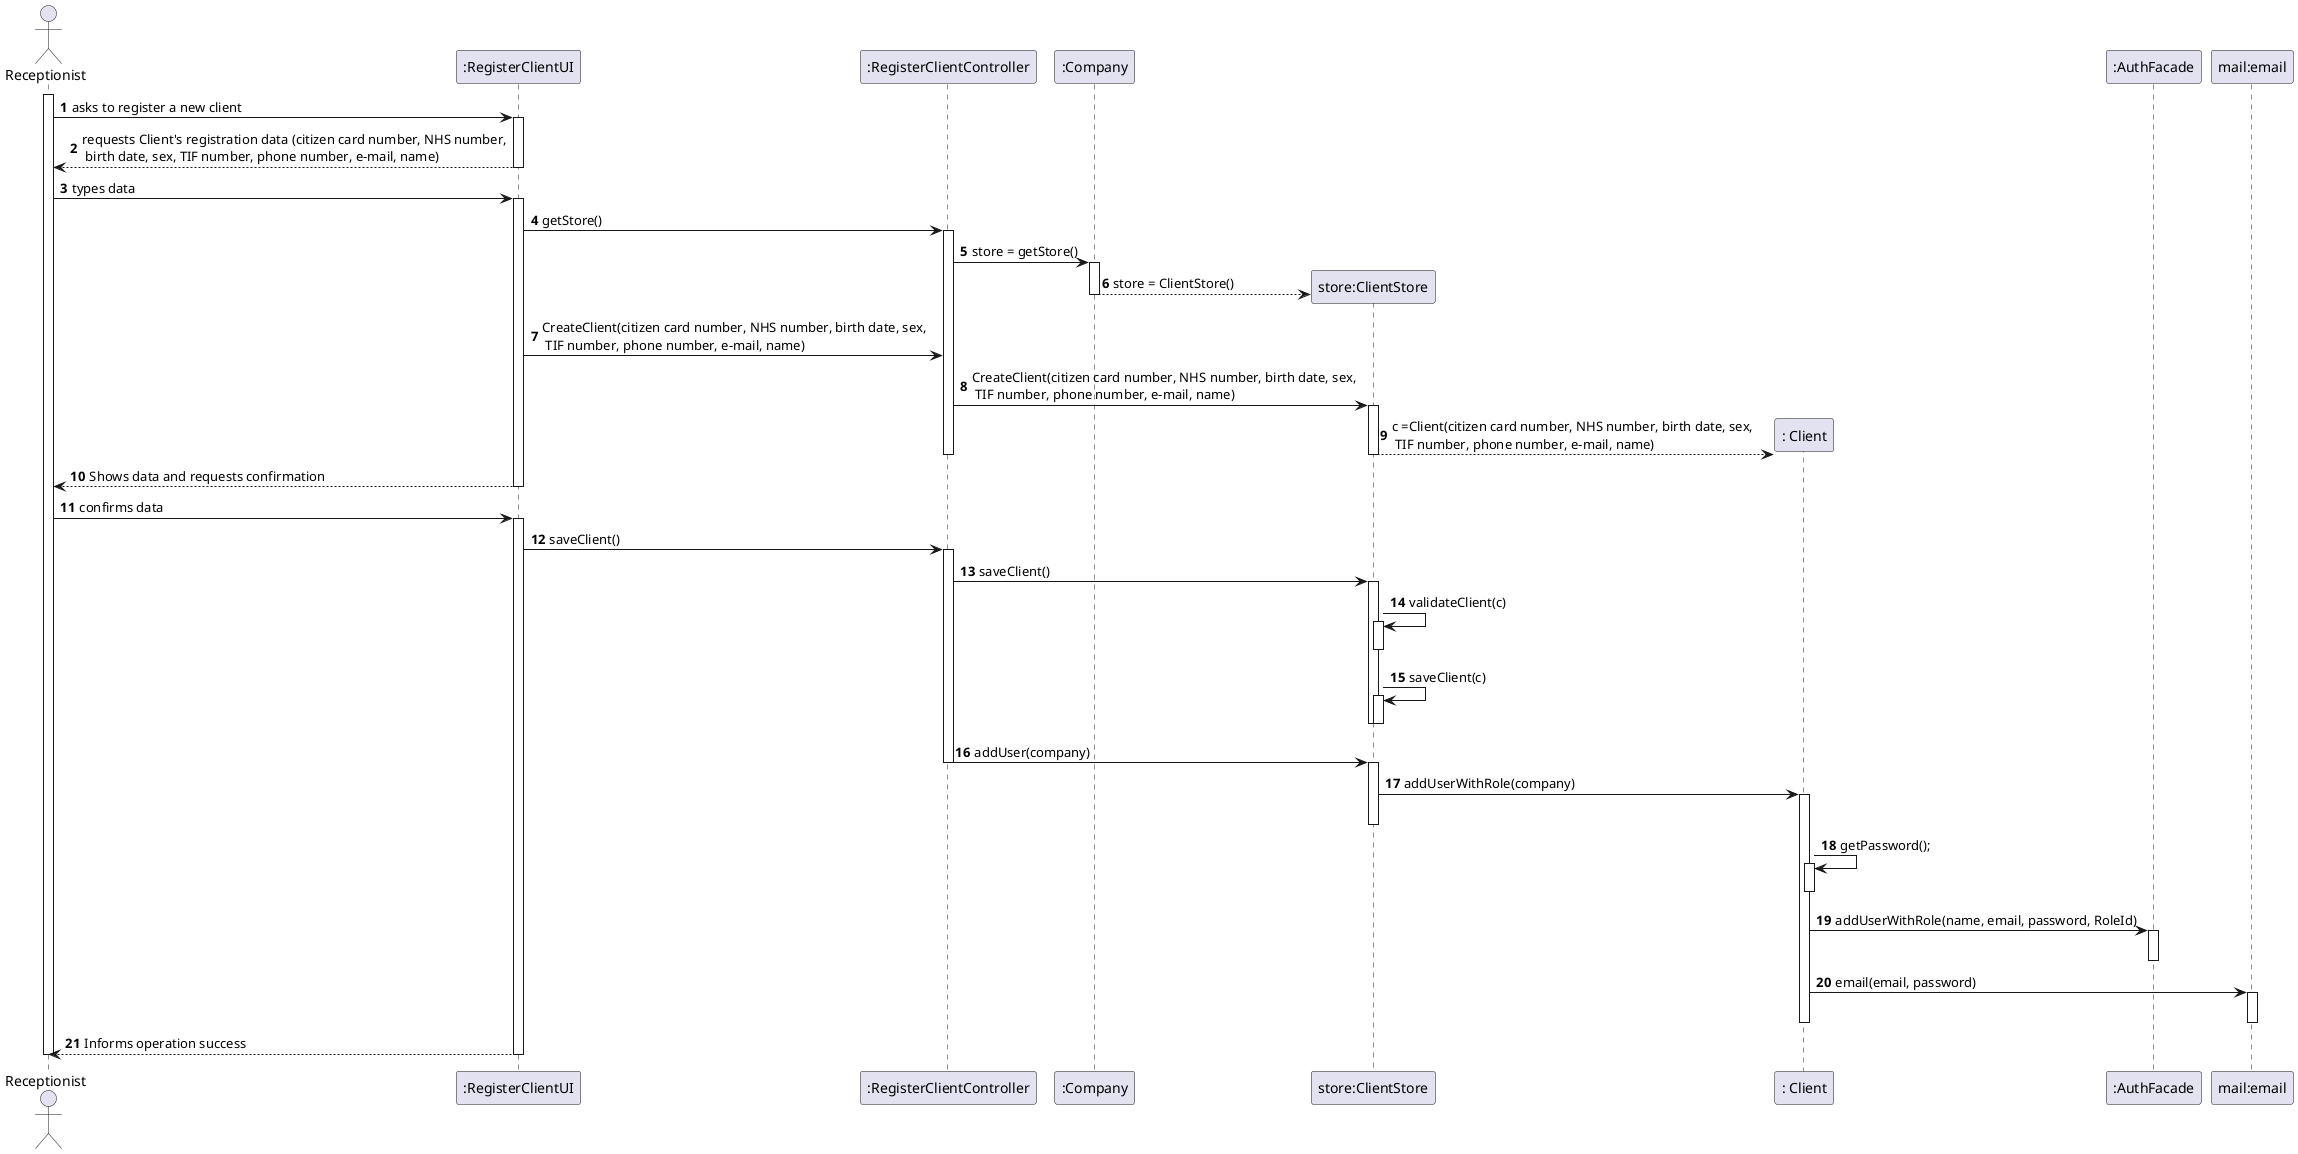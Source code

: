 @startuml
autonumber

actor Receptionist as R
participant ":RegisterClientUI" as UI
participant ":RegisterClientController" as CTRL
participant ":Company" as COMPANY
participant "store:ClientStore" as S
participant ": Client" as C
participant ":AuthFacade" as AUTH
participant "mail:email" as mail

activate R
R -> UI: asks to register a new client
activate UI


UI --> R: requests Client's registration data (citizen card number, NHS number,\n birth date, sex, TIF number, phone number, e-mail, name)

deactivate UI
R -> UI: types data
activate UI
UI -> CTRL : getStore()
activate CTRL
CTRL -> COMPANY: store = getStore()
activate COMPANY
COMPANY --> S**: store = ClientStore()
deactivate COMPANY
CTRL <- UI: CreateClient(citizen card number, NHS number, birth date, sex,\n TIF number, phone number, e-mail, name)
CTRL -> S:CreateClient(citizen card number, NHS number, birth date, sex,\n TIF number, phone number, e-mail, name)
activate S
S --> C**: c =Client(citizen card number, NHS number, birth date, sex,\n TIF number, phone number, e-mail, name)

deactivate S


deactivate CTRL

R <-- UI: Shows data and requests confirmation
deactivate UI
R -> UI: confirms data
activate UI
UI-> CTRL : saveClient()
activate CTRL
CTRL -> S: saveClient()
activate S
S -> S : validateClient(c)
activate S
deactivate S
S -> S : saveClient(c)
activate S
deactivate S
deactivate S

CTRL -> S : addUser(company)
deactivate CTRL

activate S
S -> C :addUserWithRole(company)
activate C
deactivate S

C -> C : getPassword();
activate C
deactivate C
C -> AUTH :addUserWithRole(name, email, password, RoleId)
activate AUTH
deactivate AUTH
C -> mail : email(email, password)
activate mail
deactivate mail
deactivate C

UI --> R : Informs operation success
deactivate UI
deactivate R

@enduml
